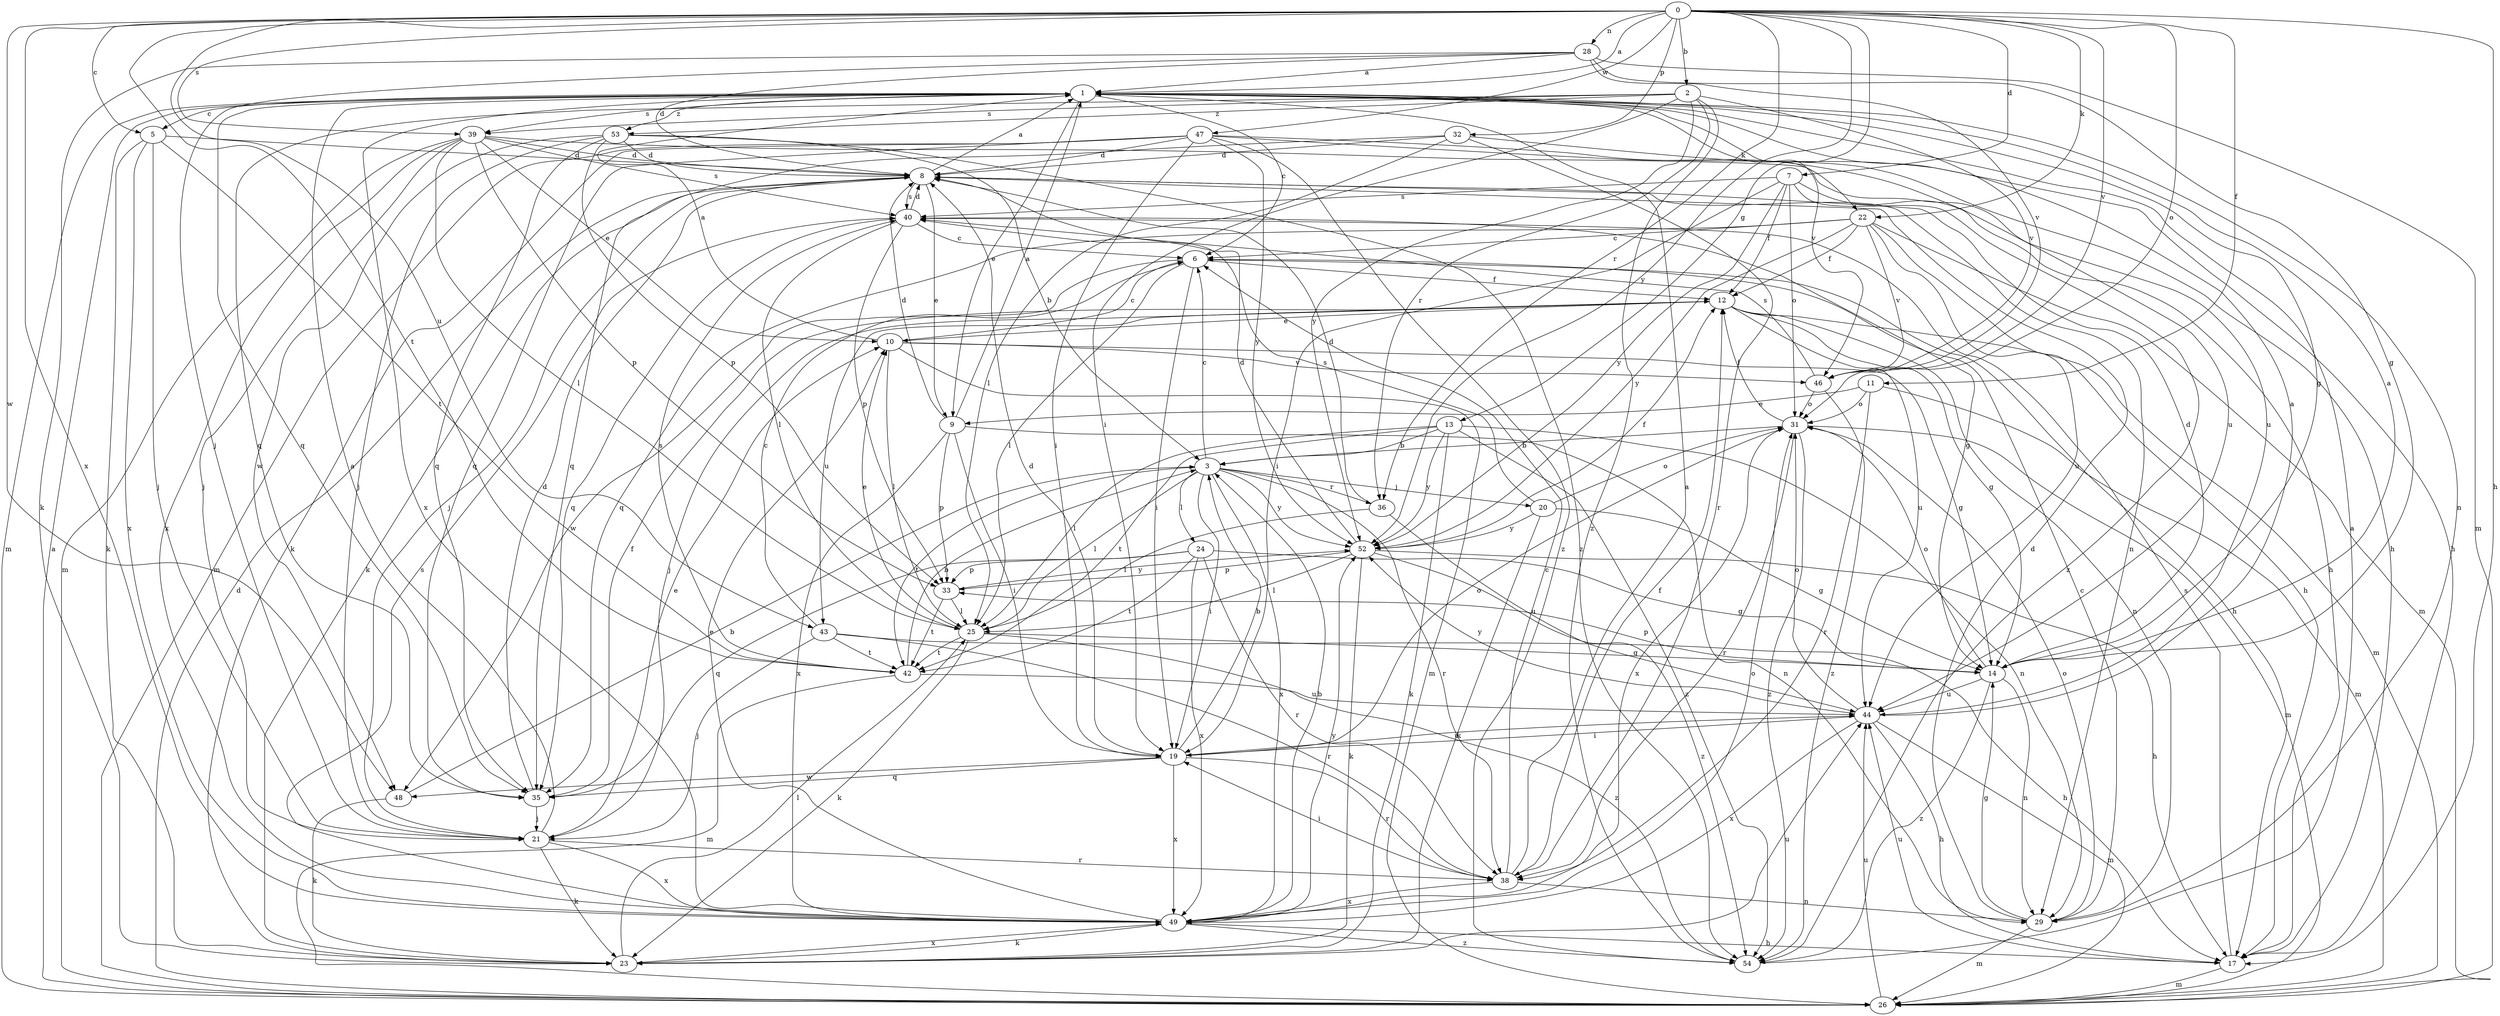 strict digraph  {
0;
1;
2;
3;
5;
6;
7;
8;
9;
10;
11;
12;
13;
14;
17;
19;
20;
21;
22;
23;
24;
25;
26;
28;
29;
31;
32;
33;
35;
36;
38;
39;
40;
42;
43;
44;
46;
47;
48;
49;
52;
53;
54;
0 -> 1  [label=a];
0 -> 2  [label=b];
0 -> 5  [label=c];
0 -> 7  [label=d];
0 -> 11  [label=f];
0 -> 13  [label=g];
0 -> 17  [label=h];
0 -> 22  [label=k];
0 -> 28  [label=n];
0 -> 31  [label=o];
0 -> 32  [label=p];
0 -> 36  [label=r];
0 -> 39  [label=s];
0 -> 42  [label=t];
0 -> 43  [label=u];
0 -> 46  [label=v];
0 -> 47  [label=w];
0 -> 48  [label=w];
0 -> 49  [label=x];
0 -> 52  [label=y];
1 -> 5  [label=c];
1 -> 6  [label=c];
1 -> 9  [label=e];
1 -> 14  [label=g];
1 -> 22  [label=k];
1 -> 26  [label=m];
1 -> 29  [label=n];
1 -> 35  [label=q];
1 -> 39  [label=s];
1 -> 46  [label=v];
1 -> 49  [label=x];
1 -> 53  [label=z];
2 -> 19  [label=i];
2 -> 35  [label=q];
2 -> 36  [label=r];
2 -> 39  [label=s];
2 -> 46  [label=v];
2 -> 52  [label=y];
2 -> 53  [label=z];
2 -> 54  [label=z];
3 -> 6  [label=c];
3 -> 19  [label=i];
3 -> 20  [label=j];
3 -> 24  [label=l];
3 -> 25  [label=l];
3 -> 36  [label=r];
3 -> 38  [label=r];
3 -> 42  [label=t];
3 -> 49  [label=x];
3 -> 52  [label=y];
5 -> 8  [label=d];
5 -> 21  [label=j];
5 -> 23  [label=k];
5 -> 42  [label=t];
5 -> 49  [label=x];
6 -> 12  [label=f];
6 -> 17  [label=h];
6 -> 19  [label=i];
6 -> 25  [label=l];
6 -> 48  [label=w];
7 -> 12  [label=f];
7 -> 17  [label=h];
7 -> 19  [label=i];
7 -> 31  [label=o];
7 -> 40  [label=s];
7 -> 52  [label=y];
7 -> 54  [label=z];
8 -> 1  [label=a];
8 -> 9  [label=e];
8 -> 21  [label=j];
8 -> 23  [label=k];
8 -> 29  [label=n];
8 -> 40  [label=s];
9 -> 1  [label=a];
9 -> 8  [label=d];
9 -> 19  [label=i];
9 -> 29  [label=n];
9 -> 33  [label=p];
9 -> 49  [label=x];
10 -> 1  [label=a];
10 -> 6  [label=c];
10 -> 14  [label=g];
10 -> 25  [label=l];
10 -> 26  [label=m];
10 -> 46  [label=v];
11 -> 9  [label=e];
11 -> 26  [label=m];
11 -> 31  [label=o];
11 -> 38  [label=r];
12 -> 10  [label=e];
12 -> 14  [label=g];
12 -> 21  [label=j];
12 -> 26  [label=m];
12 -> 29  [label=n];
12 -> 43  [label=u];
12 -> 44  [label=u];
13 -> 3  [label=b];
13 -> 23  [label=k];
13 -> 25  [label=l];
13 -> 29  [label=n];
13 -> 42  [label=t];
13 -> 52  [label=y];
13 -> 54  [label=z];
14 -> 1  [label=a];
14 -> 8  [label=d];
14 -> 29  [label=n];
14 -> 31  [label=o];
14 -> 33  [label=p];
14 -> 44  [label=u];
14 -> 54  [label=z];
17 -> 26  [label=m];
17 -> 40  [label=s];
17 -> 44  [label=u];
19 -> 3  [label=b];
19 -> 8  [label=d];
19 -> 31  [label=o];
19 -> 35  [label=q];
19 -> 38  [label=r];
19 -> 44  [label=u];
19 -> 48  [label=w];
19 -> 49  [label=x];
20 -> 14  [label=g];
20 -> 23  [label=k];
20 -> 31  [label=o];
20 -> 40  [label=s];
20 -> 52  [label=y];
21 -> 1  [label=a];
21 -> 10  [label=e];
21 -> 23  [label=k];
21 -> 38  [label=r];
21 -> 49  [label=x];
22 -> 6  [label=c];
22 -> 12  [label=f];
22 -> 17  [label=h];
22 -> 26  [label=m];
22 -> 35  [label=q];
22 -> 44  [label=u];
22 -> 46  [label=v];
22 -> 52  [label=y];
23 -> 25  [label=l];
23 -> 44  [label=u];
23 -> 49  [label=x];
24 -> 14  [label=g];
24 -> 33  [label=p];
24 -> 35  [label=q];
24 -> 38  [label=r];
24 -> 42  [label=t];
24 -> 49  [label=x];
25 -> 10  [label=e];
25 -> 14  [label=g];
25 -> 23  [label=k];
25 -> 42  [label=t];
25 -> 54  [label=z];
26 -> 1  [label=a];
26 -> 8  [label=d];
26 -> 44  [label=u];
28 -> 1  [label=a];
28 -> 8  [label=d];
28 -> 14  [label=g];
28 -> 21  [label=j];
28 -> 23  [label=k];
28 -> 26  [label=m];
28 -> 46  [label=v];
29 -> 6  [label=c];
29 -> 8  [label=d];
29 -> 14  [label=g];
29 -> 26  [label=m];
29 -> 31  [label=o];
31 -> 3  [label=b];
31 -> 12  [label=f];
31 -> 26  [label=m];
31 -> 38  [label=r];
31 -> 49  [label=x];
31 -> 54  [label=z];
32 -> 8  [label=d];
32 -> 17  [label=h];
32 -> 25  [label=l];
32 -> 35  [label=q];
32 -> 38  [label=r];
33 -> 25  [label=l];
33 -> 42  [label=t];
33 -> 52  [label=y];
35 -> 8  [label=d];
35 -> 12  [label=f];
35 -> 21  [label=j];
36 -> 8  [label=d];
36 -> 25  [label=l];
36 -> 44  [label=u];
38 -> 1  [label=a];
38 -> 6  [label=c];
38 -> 12  [label=f];
38 -> 19  [label=i];
38 -> 29  [label=n];
38 -> 49  [label=x];
39 -> 8  [label=d];
39 -> 10  [label=e];
39 -> 21  [label=j];
39 -> 25  [label=l];
39 -> 26  [label=m];
39 -> 33  [label=p];
39 -> 40  [label=s];
39 -> 44  [label=u];
39 -> 49  [label=x];
40 -> 6  [label=c];
40 -> 8  [label=d];
40 -> 14  [label=g];
40 -> 25  [label=l];
40 -> 33  [label=p];
40 -> 35  [label=q];
42 -> 3  [label=b];
42 -> 26  [label=m];
42 -> 40  [label=s];
42 -> 44  [label=u];
43 -> 6  [label=c];
43 -> 17  [label=h];
43 -> 21  [label=j];
43 -> 38  [label=r];
43 -> 42  [label=t];
44 -> 1  [label=a];
44 -> 17  [label=h];
44 -> 19  [label=i];
44 -> 26  [label=m];
44 -> 31  [label=o];
44 -> 49  [label=x];
44 -> 52  [label=y];
46 -> 31  [label=o];
46 -> 40  [label=s];
46 -> 54  [label=z];
47 -> 8  [label=d];
47 -> 17  [label=h];
47 -> 19  [label=i];
47 -> 23  [label=k];
47 -> 26  [label=m];
47 -> 35  [label=q];
47 -> 44  [label=u];
47 -> 52  [label=y];
47 -> 54  [label=z];
48 -> 3  [label=b];
48 -> 23  [label=k];
49 -> 3  [label=b];
49 -> 10  [label=e];
49 -> 17  [label=h];
49 -> 23  [label=k];
49 -> 31  [label=o];
49 -> 40  [label=s];
49 -> 52  [label=y];
49 -> 54  [label=z];
52 -> 8  [label=d];
52 -> 12  [label=f];
52 -> 17  [label=h];
52 -> 23  [label=k];
52 -> 25  [label=l];
52 -> 33  [label=p];
52 -> 54  [label=z];
53 -> 3  [label=b];
53 -> 8  [label=d];
53 -> 21  [label=j];
53 -> 33  [label=p];
53 -> 35  [label=q];
53 -> 48  [label=w];
53 -> 54  [label=z];
54 -> 1  [label=a];
}
